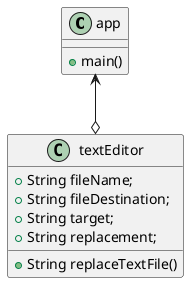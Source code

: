 @startuml

class app {

+main()

}

class textEditor {

+String fileName;
+String fileDestination;
+String target;
+String replacement;

+String replaceTextFile()

}

app <--o textEditor

@enduml